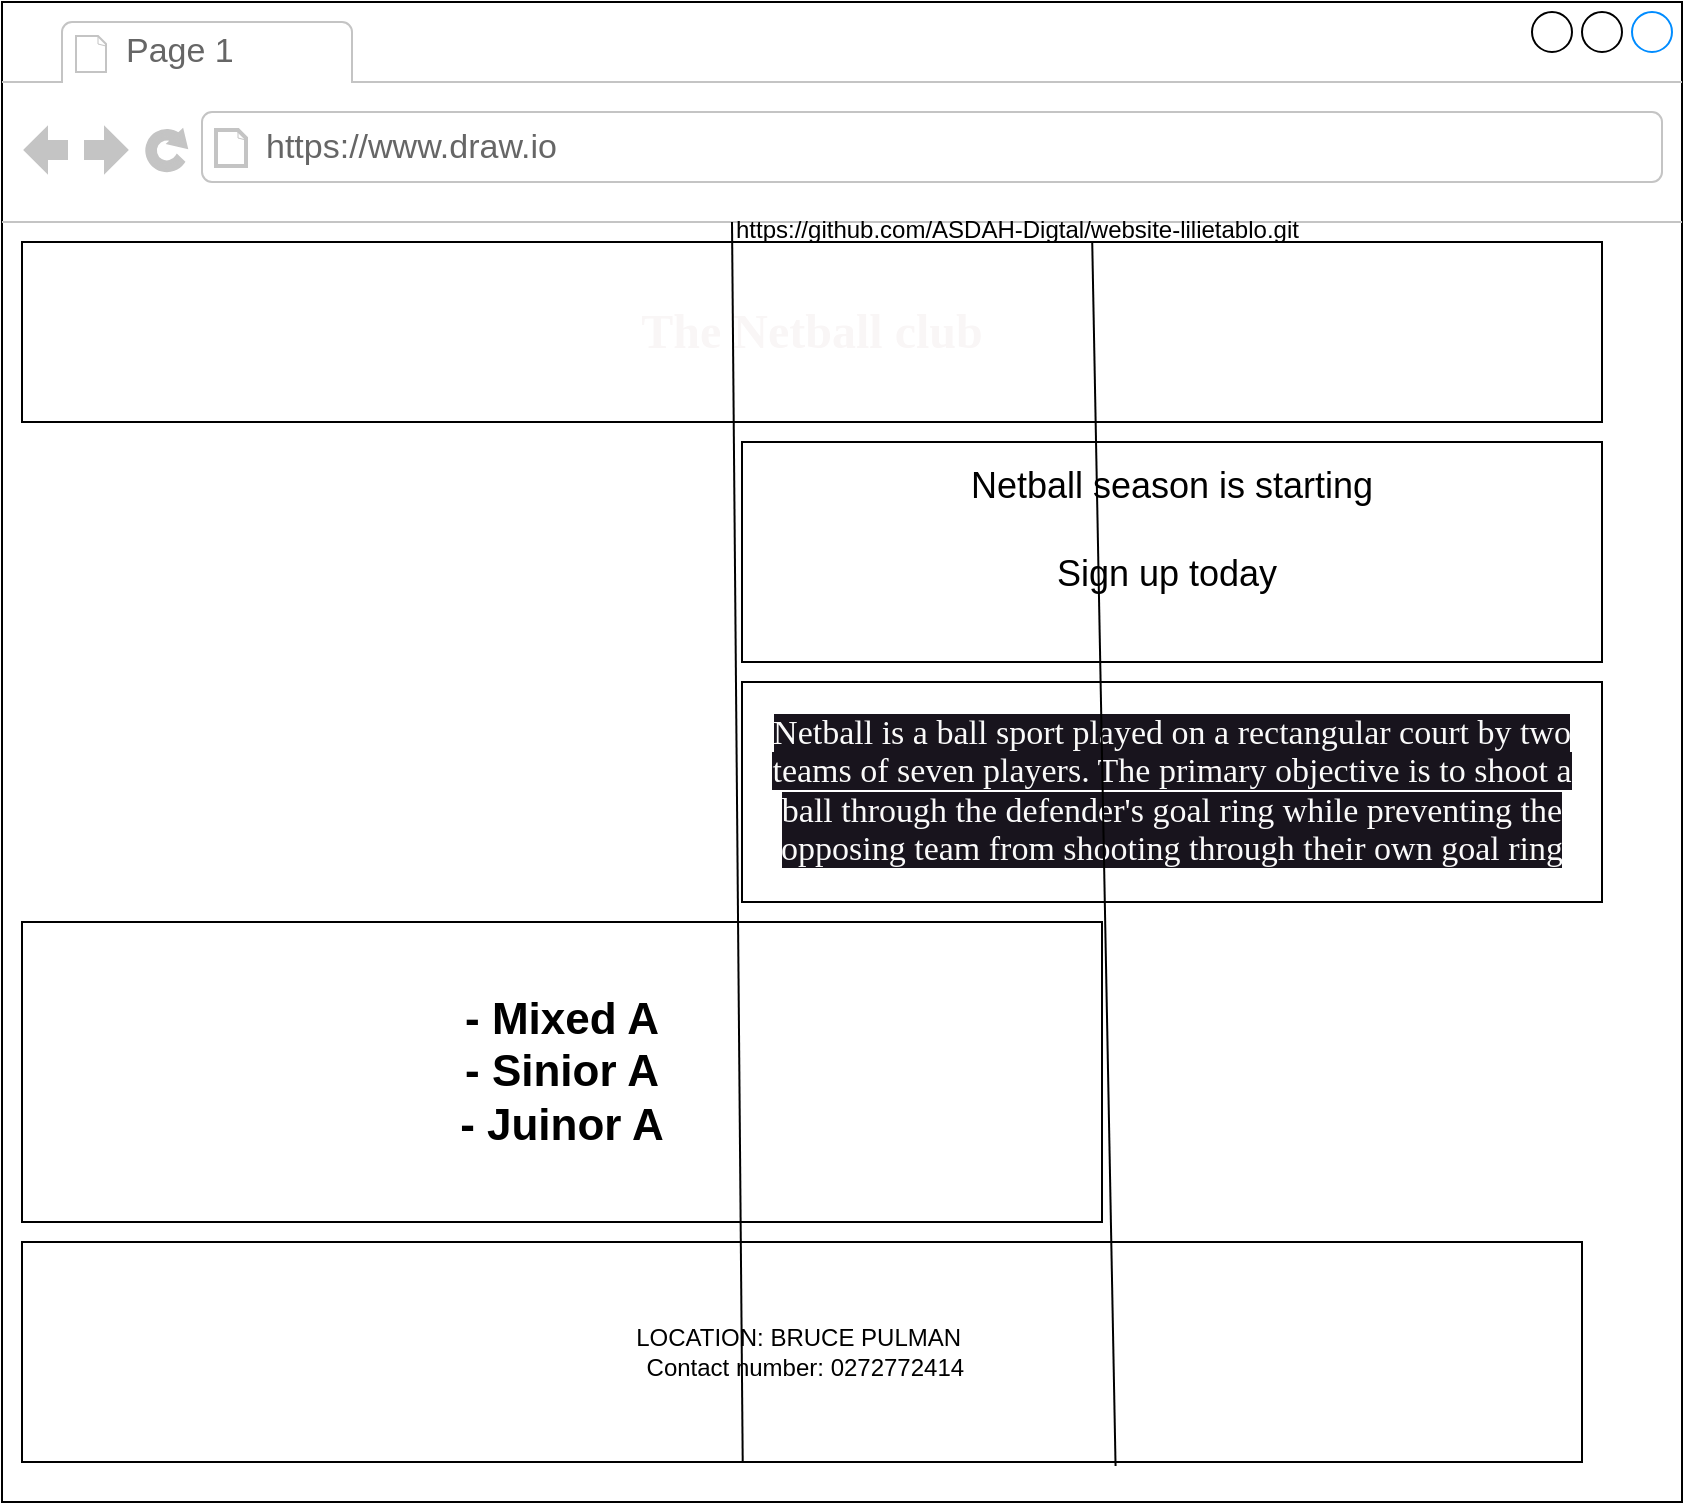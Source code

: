<mxfile>
    <diagram id="1cSmCzB6ThMVFXuAjtor" name="Page-1">
        <mxGraphModel dx="562" dy="1892" grid="1" gridSize="10" guides="1" tooltips="1" connect="1" arrows="1" fold="1" page="1" pageScale="1" pageWidth="850" pageHeight="1100" math="0" shadow="0">
            <root>
                <mxCell id="0"/>
                <mxCell id="1" parent="0"/>
                <mxCell id="2" value="" style="strokeWidth=1;shadow=0;dashed=0;align=center;html=1;shape=mxgraph.mockup.containers.browserWindow;rSize=0;strokeColor2=#008cff;strokeColor3=#c4c4c4;mainText=,;recursiveResize=0;fillColor=none;" parent="1" vertex="1">
                    <mxGeometry x="80" y="-80" width="840" height="750" as="geometry"/>
                </mxCell>
                <mxCell id="3" value="Page 1" style="strokeWidth=1;shadow=0;dashed=0;align=center;html=1;shape=mxgraph.mockup.containers.anchor;fontSize=17;fontColor=#666666;align=left;" parent="2" vertex="1">
                    <mxGeometry x="60" y="12" width="110" height="26" as="geometry"/>
                </mxCell>
                <mxCell id="4" value="https://www.draw.io" style="strokeWidth=1;shadow=0;dashed=0;align=center;html=1;shape=mxgraph.mockup.containers.anchor;rSize=0;fontSize=17;fontColor=#666666;align=left;" parent="2" vertex="1">
                    <mxGeometry x="130" y="60" width="250" height="26" as="geometry"/>
                </mxCell>
                <mxCell id="6" value="&lt;h1&gt;&lt;font color=&quot;#f9f6f6&quot; face=&quot;Times New Roman&quot;&gt;The Netball club&lt;/font&gt;&lt;/h1&gt;" style="rounded=0;whiteSpace=wrap;html=1;" parent="2" vertex="1">
                    <mxGeometry x="10" y="120" width="790" height="90" as="geometry"/>
                </mxCell>
                <mxCell id="9" value="&lt;h3&gt;&lt;font style=&quot;font-size: 22px;&quot;&gt;- Mixed A&lt;br&gt;&lt;/font&gt;&lt;font style=&quot;font-size: 22px;&quot;&gt;- Sinior A&lt;br&gt;&lt;/font&gt;&lt;font style=&quot;font-size: 22px;&quot;&gt;- Juinor A&lt;/font&gt;&lt;/h3&gt;" style="rounded=0;whiteSpace=wrap;html=1;" parent="2" vertex="1">
                    <mxGeometry x="10" y="460" width="540" height="150" as="geometry"/>
                </mxCell>
                <mxCell id="11" value="&lt;div style=&quot;line-height: 154%;&quot;&gt;&lt;font color=&quot;#fafafa&quot; face=&quot;Times New Roman&quot; style=&quot;font-size: 17px; background-color: rgb(24, 20, 29);&quot;&gt;Netball is a ball sport played on a rectangular court by two teams of seven players. The primary objective is to shoot a ball through the defender's goal ring while preventing the opposing team from shooting through their own goal ring&lt;/font&gt;&lt;br&gt;&lt;/div&gt;" style="rounded=0;whiteSpace=wrap;html=1;" parent="2" vertex="1">
                    <mxGeometry x="370" y="340" width="430" height="110" as="geometry"/>
                </mxCell>
                <mxCell id="12" value="&lt;font style=&quot;font-size: 18px;&quot;&gt;&lt;font style=&quot;font-size: 18px;&quot;&gt;&amp;nbsp;Netball season is starting&amp;nbsp;&lt;br&gt;&lt;/font&gt;&lt;br&gt;&lt;font style=&quot;font-size: 18px;&quot;&gt;Sign up today&amp;nbsp;&lt;br&gt;&lt;/font&gt;&lt;br&gt;&lt;/font&gt;" style="rounded=0;whiteSpace=wrap;html=1;" parent="2" vertex="1">
                    <mxGeometry x="370" y="220" width="430" height="110" as="geometry"/>
                </mxCell>
                <mxCell id="13" value="LOCATION: BRUCE PULMAN&amp;nbsp;&lt;br&gt;&amp;nbsp;Contact number: 0272772414" style="rounded=0;whiteSpace=wrap;html=1;" parent="2" vertex="1">
                    <mxGeometry x="10" y="620" width="780" height="110" as="geometry"/>
                </mxCell>
                <mxCell id="16" value="" style="shape=image;imageAspect=0;aspect=fixed;verticalLabelPosition=bottom;verticalAlign=top;image=https://media.istockphoto.com/id/186931510/photo/netball-uniform.jpg?b=1&amp;s=170667a&amp;w=0&amp;k=20&amp;c=XuFtb4HVerqQvESA8jweG9Q3Pl3gf0FxE1NiZlWTVqU=;" parent="2" vertex="1">
                    <mxGeometry x="10" y="210" width="362.49" height="240" as="geometry"/>
                </mxCell>
                <mxCell id="kTtSJKAHXHI7iXLp6GMU-17" value="" style="shape=image;imageAspect=0;aspect=fixed;verticalLabelPosition=bottom;verticalAlign=top;labelBackgroundColor=#18141d;fontFamily=Times New Roman;fontSize=18;fontColor=#f4f5f4;image=https://media.istockphoto.com/id/498031385/photo/netball-season.jpg?b=1&amp;s=170667a&amp;w=0&amp;k=20&amp;c=6gRJbK-0pOq5WqVLbe34d1JWaT-Be1yhOd1vM5Ild3g=;" parent="2" vertex="1">
                    <mxGeometry x="550" y="455" width="244.04" height="160" as="geometry"/>
                </mxCell>
                <UserObject label="https://github.com/ASDAH-Digtal/website-lilietablo.git" link="https://github.com/ASDAH-Digtal/website-lilietablo.git" id="17">
                    <mxCell style="text;whiteSpace=wrap;html=1;" parent="2" vertex="1">
                        <mxGeometry x="365" y="100" width="310" height="40" as="geometry"/>
                    </mxCell>
                </UserObject>
                <mxCell id="21" value="" style="endArrow=none;html=1;entryX=0;entryY=0.25;entryDx=0;entryDy=0;exitX=0.462;exitY=1;exitDx=0;exitDy=0;exitPerimeter=0;" parent="2" source="13" target="17" edge="1">
                    <mxGeometry width="50" height="50" relative="1" as="geometry">
                        <mxPoint x="380" y="320" as="sourcePoint"/>
                        <mxPoint x="430" y="270" as="targetPoint"/>
                    </mxGeometry>
                </mxCell>
                <mxCell id="22" value="" style="endArrow=none;html=1;exitX=0.701;exitY=1.018;exitDx=0;exitDy=0;exitPerimeter=0;entryX=0.581;entryY=0.5;entryDx=0;entryDy=0;entryPerimeter=0;" parent="2" source="13" target="17" edge="1">
                    <mxGeometry width="50" height="50" relative="1" as="geometry">
                        <mxPoint x="540" y="730" as="sourcePoint"/>
                        <mxPoint x="525" y="120" as="targetPoint"/>
                    </mxGeometry>
                </mxCell>
            </root>
        </mxGraphModel>
    </diagram>
    <diagram id="i8dXSgGG371kfD4aj6Sn" name="Page-2">
        <mxGraphModel dx="562" dy="792" grid="1" gridSize="10" guides="1" tooltips="1" connect="1" arrows="1" fold="1" page="1" pageScale="1" pageWidth="850" pageHeight="1100" math="0" shadow="0">
            <root>
                <mxCell id="0"/>
                <mxCell id="1" parent="0"/>
                <mxCell id="BbA56S-hzsuUCv2lI8x8-1" value="" style="strokeWidth=1;shadow=0;dashed=0;align=center;html=1;shape=mxgraph.mockup.containers.browserWindow;rSize=0;strokeColor2=#008cff;strokeColor3=#c4c4c4;mainText=,;recursiveResize=0;fillColor=none;" parent="1" vertex="1">
                    <mxGeometry x="65" y="80" width="720" height="680" as="geometry"/>
                </mxCell>
                <mxCell id="BbA56S-hzsuUCv2lI8x8-2" value="Page 1" style="strokeWidth=1;shadow=0;dashed=0;align=center;html=1;shape=mxgraph.mockup.containers.anchor;fontSize=17;fontColor=#666666;align=left;" parent="BbA56S-hzsuUCv2lI8x8-1" vertex="1">
                    <mxGeometry x="60" y="12" width="110" height="26" as="geometry"/>
                </mxCell>
                <mxCell id="BbA56S-hzsuUCv2lI8x8-3" value="https://www.draw.io" style="strokeWidth=1;shadow=0;dashed=0;align=center;html=1;shape=mxgraph.mockup.containers.anchor;rSize=0;fontSize=17;fontColor=#666666;align=left;" parent="BbA56S-hzsuUCv2lI8x8-1" vertex="1">
                    <mxGeometry x="130" y="60" width="250" height="26" as="geometry"/>
                </mxCell>
                <mxCell id="BbA56S-hzsuUCv2lI8x8-4" value="Mixed A" style="rounded=0;whiteSpace=wrap;html=1;" parent="BbA56S-hzsuUCv2lI8x8-1" vertex="1">
                    <mxGeometry x="10" y="120" width="690" height="100" as="geometry"/>
                </mxCell>
                <mxCell id="BbA56S-hzsuUCv2lI8x8-5" value="&lt;h4&gt;&lt;span style=&quot;font-weight: normal;&quot;&gt;&lt;span style=&quot;font-family: &amp;quot;Google Sans&amp;quot;, arial, sans-serif; font-size: 16px; text-align: start; background-color: rgb(42, 37, 47);&quot;&gt;&lt;font style=&quot;&quot; color=&quot;#ffffff&quot;&gt;&amp;nbsp;Each Mixed teams, have a maximum of two male players on the court at any one time is permitted. Outdoor Netball Match Length. 2 x 10-minute halves with a 1-minute half time break.&lt;/font&gt;&lt;/span&gt;&lt;/span&gt;&lt;/h4&gt;" style="rounded=0;whiteSpace=wrap;html=1;" parent="BbA56S-hzsuUCv2lI8x8-1" vertex="1">
                    <mxGeometry x="425" y="230" width="275" height="270" as="geometry"/>
                </mxCell>
                <mxCell id="BbA56S-hzsuUCv2lI8x8-7" value="Asdahs mixeds teams play at 5:10 at bruce pulman" style="rounded=0;whiteSpace=wrap;html=1;" parent="BbA56S-hzsuUCv2lI8x8-1" vertex="1">
                    <mxGeometry x="10" y="510" width="340" height="160" as="geometry"/>
                </mxCell>
                <mxCell id="BbA56S-hzsuUCv2lI8x8-8" value="Every wednesday" style="rounded=0;whiteSpace=wrap;html=1;" parent="BbA56S-hzsuUCv2lI8x8-1" vertex="1">
                    <mxGeometry x="350" y="510" width="360" height="160" as="geometry"/>
                </mxCell>
                <mxCell id="waKiWPXSdQyq9GCwg8bi-1" value="" style="shape=image;imageAspect=0;aspect=fixed;verticalLabelPosition=bottom;verticalAlign=top;image=https://media.istockphoto.com/id/1163901509/photo/netball-team-bonding.jpg?b=1&amp;s=612x612&amp;w=0&amp;k=20&amp;c=KBbdvmG1WkJQQR42tInBHzpvijLA0y4aOa2rOv-S2cc=;" parent="BbA56S-hzsuUCv2lI8x8-1" vertex="1">
                    <mxGeometry x="10" y="230" width="404.62" height="270" as="geometry"/>
                </mxCell>
                <mxCell id="qrzfaM33aDpkIgdcEFLA-1" value="" style="endArrow=none;html=1;entryX=0.584;entryY=-0.02;entryDx=0;entryDy=0;exitX=0.581;exitY=1.001;exitDx=0;exitDy=0;exitPerimeter=0;entryPerimeter=0;" parent="BbA56S-hzsuUCv2lI8x8-1" source="BbA56S-hzsuUCv2lI8x8-1" target="BbA56S-hzsuUCv2lI8x8-4" edge="1">
                    <mxGeometry width="50" height="50" relative="1" as="geometry">
                        <mxPoint x="385" y="340" as="sourcePoint"/>
                        <mxPoint x="435" y="290" as="targetPoint"/>
                    </mxGeometry>
                </mxCell>
            </root>
        </mxGraphModel>
    </diagram>
    <diagram id="fKXDO9JActxKgOkhPbfz" name="Page-3">
        <mxGraphModel dx="662" dy="1892" grid="1" gridSize="10" guides="1" tooltips="1" connect="1" arrows="1" fold="1" page="1" pageScale="1" pageWidth="850" pageHeight="1100" math="0" shadow="0">
            <root>
                <mxCell id="0"/>
                <mxCell id="1" parent="0"/>
                <mxCell id="lAt6sWYfAWxqthmQp3h8-1" value="" style="strokeWidth=1;shadow=0;dashed=0;align=center;html=1;shape=mxgraph.mockup.containers.browserWindow;rSize=0;strokeColor2=#008cff;strokeColor3=#c4c4c4;mainText=,;recursiveResize=0;fillColor=none;" parent="1" vertex="1">
                    <mxGeometry x="50" y="-40" width="720" height="720" as="geometry"/>
                </mxCell>
                <mxCell id="lAt6sWYfAWxqthmQp3h8-2" value="Page 1" style="strokeWidth=1;shadow=0;dashed=0;align=center;html=1;shape=mxgraph.mockup.containers.anchor;fontSize=17;fontColor=#666666;align=left;" parent="lAt6sWYfAWxqthmQp3h8-1" vertex="1">
                    <mxGeometry x="60" y="12" width="110" height="26" as="geometry"/>
                </mxCell>
                <mxCell id="lAt6sWYfAWxqthmQp3h8-3" value="https://www.draw.io" style="strokeWidth=1;shadow=0;dashed=0;align=center;html=1;shape=mxgraph.mockup.containers.anchor;rSize=0;fontSize=17;fontColor=#666666;align=left;" parent="lAt6sWYfAWxqthmQp3h8-1" vertex="1">
                    <mxGeometry x="130" y="60" width="250" height="26" as="geometry"/>
                </mxCell>
                <mxCell id="PwjabI_pzOMSJWpkH5s5-6" value="Senior A" style="rounded=0;whiteSpace=wrap;html=1;fontSize=22;" parent="lAt6sWYfAWxqthmQp3h8-1" vertex="1">
                    <mxGeometry x="10" y="120" width="700" height="100" as="geometry"/>
                </mxCell>
                <mxCell id="PwjabI_pzOMSJWpkH5s5-5" value="Senior A is a team of 7 women on court&amp;nbsp;&lt;br&gt;&lt;br&gt;&lt;br&gt;Playing agaisnt other senior A teams.&lt;br&gt;&lt;br&gt;&lt;br&gt;&lt;br&gt;&lt;br&gt;&lt;br&gt;&lt;br&gt;" style="rounded=0;whiteSpace=wrap;html=1;fontSize=22;" parent="lAt6sWYfAWxqthmQp3h8-1" vertex="1">
                    <mxGeometry x="10" y="230" width="240" height="360" as="geometry"/>
                </mxCell>
                <mxCell id="PwjabI_pzOMSJWpkH5s5-4" value="Asdah senior A team play's at 5:10 at bruce pullman" style="rounded=0;whiteSpace=wrap;html=1;fontSize=22;" parent="lAt6sWYfAWxqthmQp3h8-1" vertex="1">
                    <mxGeometry x="10" y="600" width="240" height="110" as="geometry"/>
                </mxCell>
                <mxCell id="PwjabI_pzOMSJWpkH5s5-3" value="Every wednesday" style="rounded=0;whiteSpace=wrap;html=1;fontSize=22;" parent="lAt6sWYfAWxqthmQp3h8-1" vertex="1">
                    <mxGeometry x="260" y="550" width="440" height="160" as="geometry"/>
                </mxCell>
                <mxCell id="k53DSJ0BZ9IA5Y4yIjM3-1" value="" style="shape=image;imageAspect=0;aspect=fixed;verticalLabelPosition=bottom;verticalAlign=top;labelBackgroundColor=#18141d;fontColor=#FFFFFF;image=https://media.istockphoto.com/id/1163901355/photo/netball-team-warming-up.jpg?s=2048x2048&amp;w=is&amp;k=20&amp;c=7qUNu0A-LOQJGOkl5iddzPLCZVnWMZKsKjgq3HldsD8=;" parent="lAt6sWYfAWxqthmQp3h8-1" vertex="1">
                    <mxGeometry x="260" y="240" width="449.56" height="300" as="geometry"/>
                </mxCell>
            </root>
        </mxGraphModel>
    </diagram>
    <diagram id="1n0Iqw_FYF7EKAkJ2Sk8" name="Page-4">
        <mxGraphModel dx="662" dy="792" grid="1" gridSize="10" guides="1" tooltips="1" connect="1" arrows="1" fold="1" page="1" pageScale="1" pageWidth="850" pageHeight="1100" math="0" shadow="0">
            <root>
                <mxCell id="0"/>
                <mxCell id="1" parent="0"/>
                <mxCell id="YTwkcchTf7SlPm7RMm-H-1" value="" style="strokeWidth=1;shadow=0;dashed=0;align=center;html=1;shape=mxgraph.mockup.containers.browserWindow;rSize=0;strokeColor2=#008cff;strokeColor3=#c4c4c4;mainText=,;recursiveResize=0;fillColor=none;" parent="1" vertex="1">
                    <mxGeometry x="30" y="40" width="685" height="660" as="geometry"/>
                </mxCell>
                <mxCell id="YTwkcchTf7SlPm7RMm-H-2" value="Page 1" style="strokeWidth=1;shadow=0;dashed=0;align=center;html=1;shape=mxgraph.mockup.containers.anchor;fontSize=17;fontColor=#666666;align=left;" parent="YTwkcchTf7SlPm7RMm-H-1" vertex="1">
                    <mxGeometry x="60" y="12" width="110" height="26" as="geometry"/>
                </mxCell>
                <mxCell id="YTwkcchTf7SlPm7RMm-H-3" value="https://www.draw.io" style="strokeWidth=1;shadow=0;dashed=0;align=center;html=1;shape=mxgraph.mockup.containers.anchor;rSize=0;fontSize=17;fontColor=#666666;align=left;" parent="YTwkcchTf7SlPm7RMm-H-1" vertex="1">
                    <mxGeometry x="130" y="60" width="250" height="26" as="geometry"/>
                </mxCell>
                <mxCell id="fdL7gJHC5HV_B39lF4Zr-1" value="Juinor A" style="rounded=0;whiteSpace=wrap;html=1;fontSize=22;" parent="YTwkcchTf7SlPm7RMm-H-1" vertex="1">
                    <mxGeometry x="10" y="120" width="350" height="70" as="geometry"/>
                </mxCell>
                <mxCell id="fdL7gJHC5HV_B39lF4Zr-2" value="" style="rounded=0;whiteSpace=wrap;html=1;fontSize=22;" parent="YTwkcchTf7SlPm7RMm-H-1" vertex="1">
                    <mxGeometry x="370" y="120" width="300" height="530" as="geometry"/>
                </mxCell>
                <mxCell id="fdL7gJHC5HV_B39lF4Zr-3" value="" style="rounded=0;whiteSpace=wrap;html=1;fontSize=22;" parent="YTwkcchTf7SlPm7RMm-H-1" vertex="1">
                    <mxGeometry x="10" y="580" width="350" height="70" as="geometry"/>
                </mxCell>
            </root>
        </mxGraphModel>
    </diagram>
</mxfile>